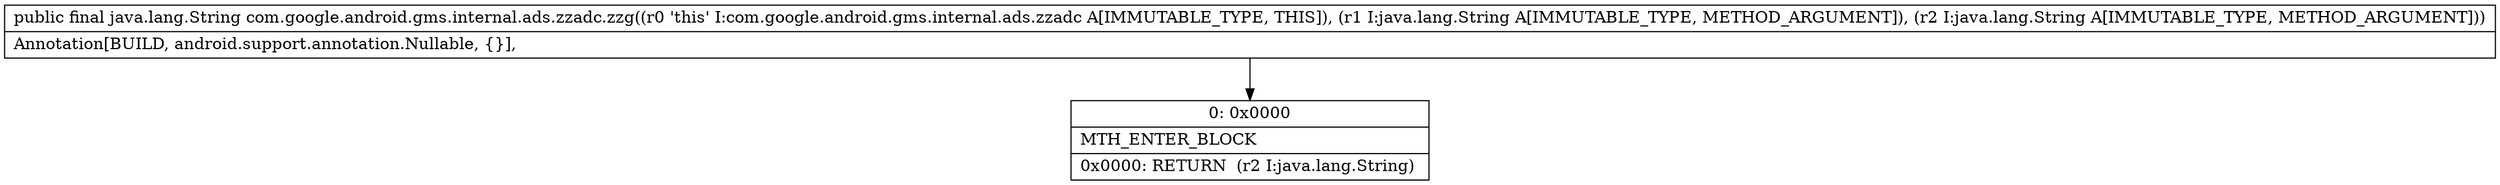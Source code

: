 digraph "CFG forcom.google.android.gms.internal.ads.zzadc.zzg(Ljava\/lang\/String;Ljava\/lang\/String;)Ljava\/lang\/String;" {
Node_0 [shape=record,label="{0\:\ 0x0000|MTH_ENTER_BLOCK\l|0x0000: RETURN  (r2 I:java.lang.String) \l}"];
MethodNode[shape=record,label="{public final java.lang.String com.google.android.gms.internal.ads.zzadc.zzg((r0 'this' I:com.google.android.gms.internal.ads.zzadc A[IMMUTABLE_TYPE, THIS]), (r1 I:java.lang.String A[IMMUTABLE_TYPE, METHOD_ARGUMENT]), (r2 I:java.lang.String A[IMMUTABLE_TYPE, METHOD_ARGUMENT]))  | Annotation[BUILD, android.support.annotation.Nullable, \{\}], \l}"];
MethodNode -> Node_0;
}

